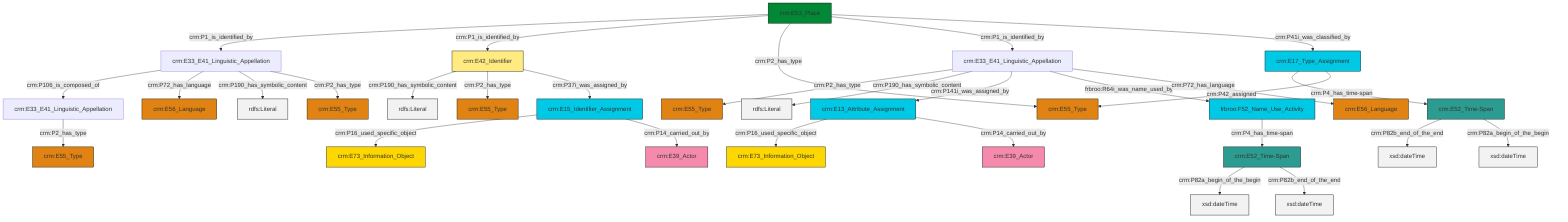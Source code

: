 graph TD
classDef Literal fill:#f2f2f2,stroke:#000000;
classDef CRM_Entity fill:#FFFFFF,stroke:#000000;
classDef Temporal_Entity fill:#00C9E6, stroke:#000000;
classDef Type fill:#E18312, stroke:#000000;
classDef Time-Span fill:#2C9C91, stroke:#000000;
classDef Appellation fill:#FFEB7F, stroke:#000000;
classDef Place fill:#008836, stroke:#000000;
classDef Persistent_Item fill:#B266B2, stroke:#000000;
classDef Conceptual_Object fill:#FFD700, stroke:#000000;
classDef Physical_Thing fill:#D2B48C, stroke:#000000;
classDef Actor fill:#f58aad, stroke:#000000;
classDef PC_Classes fill:#4ce600, stroke:#000000;
classDef Multi fill:#cccccc,stroke:#000000;

0["crm:E53_Place"]:::Place -->|crm:P1_is_identified_by| 1["crm:E33_E41_Linguistic_Appellation"]:::Default
2["crm:E52_Time-Span"]:::Time-Span -->|crm:P82b_end_of_the_end| 3[xsd:dateTime]:::Literal
1["crm:E33_E41_Linguistic_Appellation"]:::Default -->|crm:P106_is_composed_of| 6["crm:E33_E41_Linguistic_Appellation"]:::Default
7["frbroo:F52_Name_Use_Activity"]:::Temporal_Entity -->|crm:P4_has_time-span| 8["crm:E52_Time-Span"]:::Time-Span
6["crm:E33_E41_Linguistic_Appellation"]:::Default -->|crm:P2_has_type| 9["crm:E55_Type"]:::Type
1["crm:E33_E41_Linguistic_Appellation"]:::Default -->|crm:P72_has_language| 14["crm:E56_Language"]:::Type
15["crm:E33_E41_Linguistic_Appellation"]:::Default -->|crm:P2_has_type| 4["crm:E55_Type"]:::Type
18["crm:E17_Type_Assignment"]:::Temporal_Entity -->|crm:P4_has_time-span| 2["crm:E52_Time-Span"]:::Time-Span
19["crm:E15_Identifier_Assignment"]:::Temporal_Entity -->|crm:P16_used_specific_object| 10["crm:E73_Information_Object"]:::Conceptual_Object
15["crm:E33_E41_Linguistic_Appellation"]:::Default -->|crm:P190_has_symbolic_content| 21[rdfs:Literal]:::Literal
18["crm:E17_Type_Assignment"]:::Temporal_Entity -->|crm:P42_assigned| 23["crm:E55_Type"]:::Type
25["crm:E42_Identifier"]:::Appellation -->|crm:P190_has_symbolic_content| 26[rdfs:Literal]:::Literal
25["crm:E42_Identifier"]:::Appellation -->|crm:P2_has_type| 27["crm:E55_Type"]:::Type
0["crm:E53_Place"]:::Place -->|crm:P1_is_identified_by| 25["crm:E42_Identifier"]:::Appellation
15["crm:E33_E41_Linguistic_Appellation"]:::Default -->|crm:P141i_was_assigned_by| 34["crm:E13_Attribute_Assignment"]:::Temporal_Entity
19["crm:E15_Identifier_Assignment"]:::Temporal_Entity -->|crm:P14_carried_out_by| 35["crm:E39_Actor"]:::Actor
34["crm:E13_Attribute_Assignment"]:::Temporal_Entity -->|crm:P16_used_specific_object| 36["crm:E73_Information_Object"]:::Conceptual_Object
15["crm:E33_E41_Linguistic_Appellation"]:::Default -->|frbroo:R64i_was_name_used_by| 7["frbroo:F52_Name_Use_Activity"]:::Temporal_Entity
15["crm:E33_E41_Linguistic_Appellation"]:::Default -->|crm:P72_has_language| 12["crm:E56_Language"]:::Type
0["crm:E53_Place"]:::Place -->|crm:P2_has_type| 23["crm:E55_Type"]:::Type
25["crm:E42_Identifier"]:::Appellation -->|crm:P37i_was_assigned_by| 19["crm:E15_Identifier_Assignment"]:::Temporal_Entity
1["crm:E33_E41_Linguistic_Appellation"]:::Default -->|crm:P190_has_symbolic_content| 41[rdfs:Literal]:::Literal
34["crm:E13_Attribute_Assignment"]:::Temporal_Entity -->|crm:P14_carried_out_by| 42["crm:E39_Actor"]:::Actor
0["crm:E53_Place"]:::Place -->|crm:P1_is_identified_by| 15["crm:E33_E41_Linguistic_Appellation"]:::Default
2["crm:E52_Time-Span"]:::Time-Span -->|crm:P82a_begin_of_the_begin| 44[xsd:dateTime]:::Literal
1["crm:E33_E41_Linguistic_Appellation"]:::Default -->|crm:P2_has_type| 16["crm:E55_Type"]:::Type
8["crm:E52_Time-Span"]:::Time-Span -->|crm:P82a_begin_of_the_begin| 45[xsd:dateTime]:::Literal
8["crm:E52_Time-Span"]:::Time-Span -->|crm:P82b_end_of_the_end| 46[xsd:dateTime]:::Literal
0["crm:E53_Place"]:::Place -->|crm:P41i_was_classified_by| 18["crm:E17_Type_Assignment"]:::Temporal_Entity